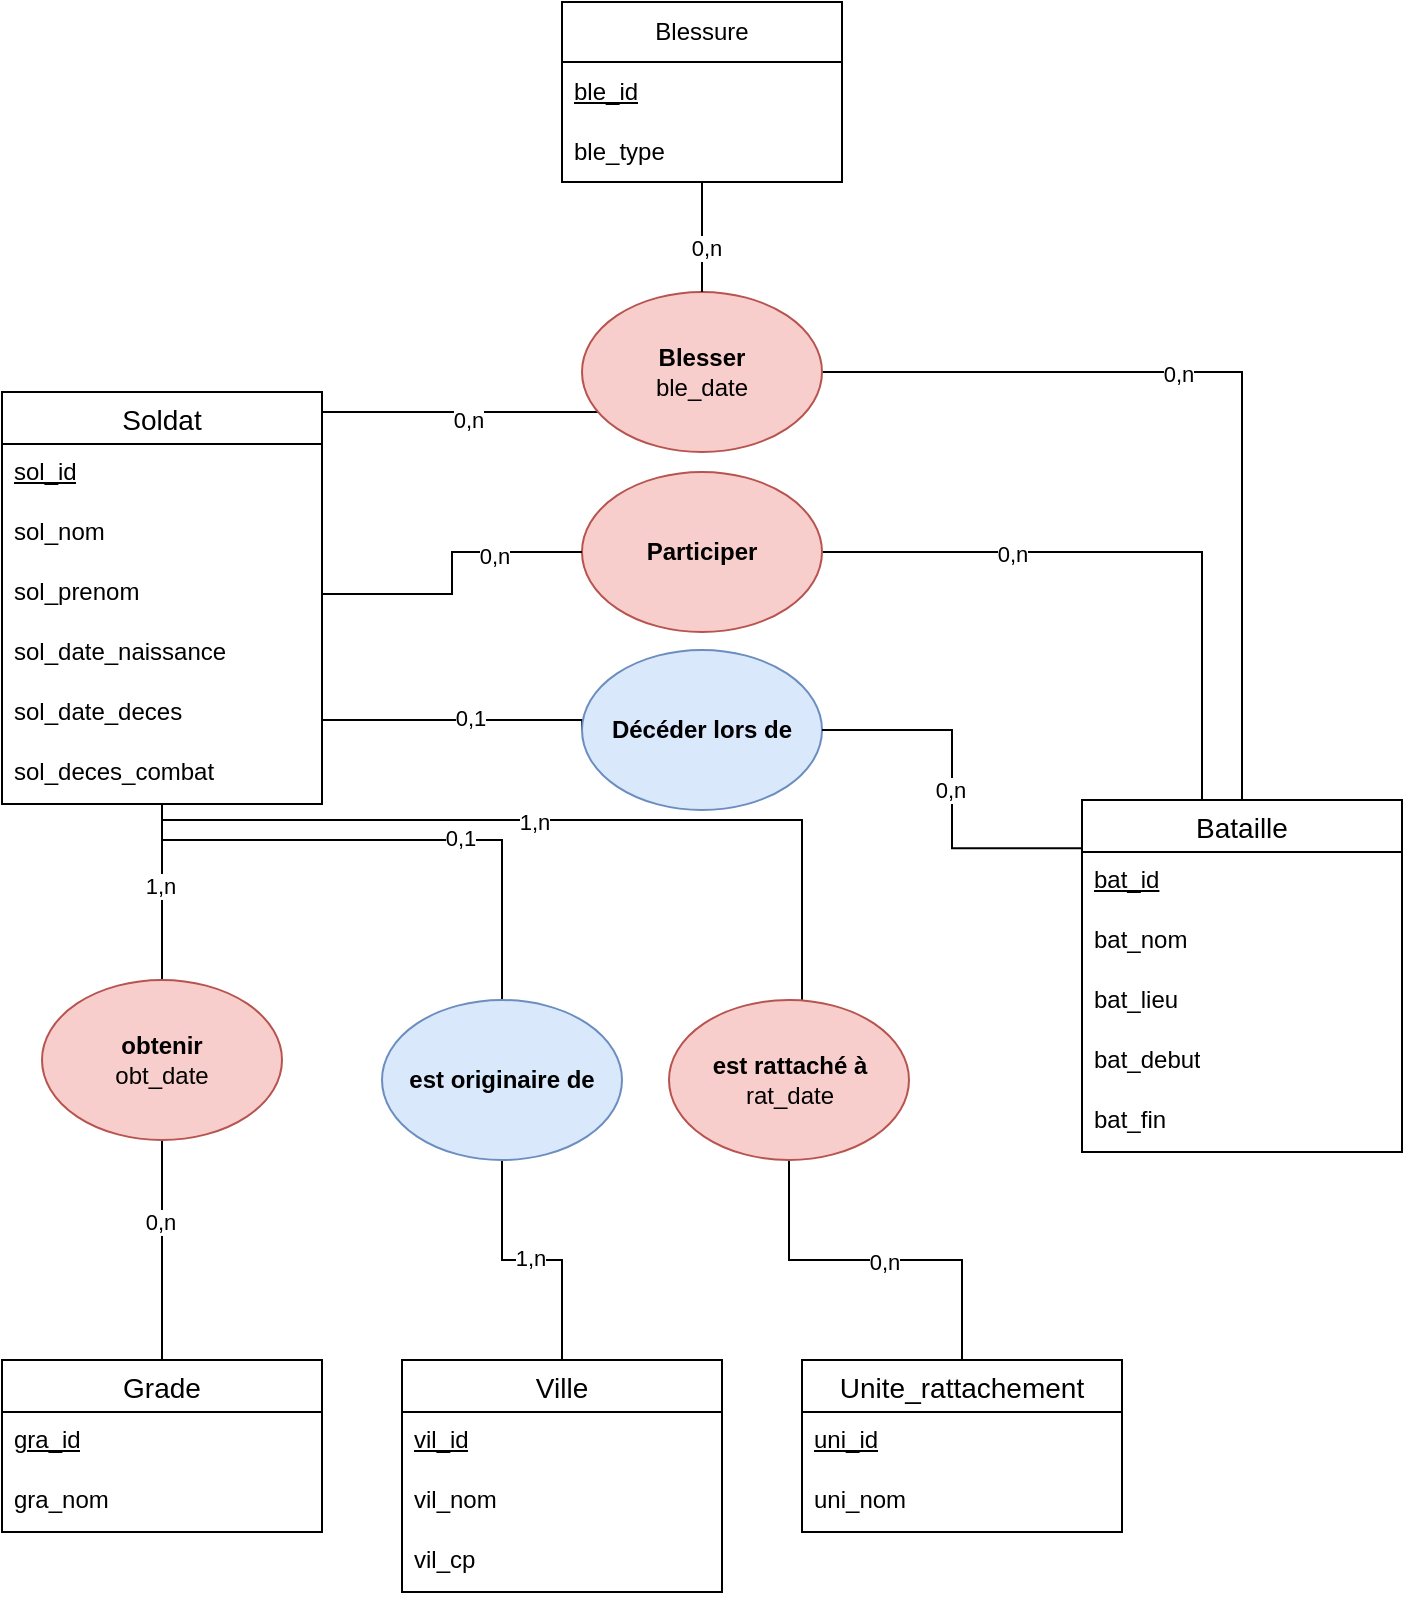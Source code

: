 <mxfile version="26.2.14">
  <diagram name="Page-1" id="186pkFL4CmVE_UwIFC07">
    <mxGraphModel dx="713" dy="1928" grid="1" gridSize="10" guides="1" tooltips="1" connect="1" arrows="1" fold="1" page="1" pageScale="1" pageWidth="827" pageHeight="1169" math="0" shadow="0">
      <root>
        <mxCell id="0" />
        <mxCell id="1" parent="0" />
        <mxCell id="O5UgsvlEtAjROx63nmzW-35" style="edgeStyle=orthogonalEdgeStyle;rounded=0;orthogonalLoop=1;jettySize=auto;html=1;entryX=0.5;entryY=0;entryDx=0;entryDy=0;endArrow=none;startFill=0;" edge="1" parent="1" source="O5UgsvlEtAjROx63nmzW-6" target="O5UgsvlEtAjROx63nmzW-34">
          <mxGeometry relative="1" as="geometry" />
        </mxCell>
        <mxCell id="O5UgsvlEtAjROx63nmzW-50" value="1,n" style="edgeLabel;html=1;align=center;verticalAlign=middle;resizable=0;points=[];" vertex="1" connectable="0" parent="O5UgsvlEtAjROx63nmzW-35">
          <mxGeometry x="-0.081" y="-1" relative="1" as="geometry">
            <mxPoint as="offset" />
          </mxGeometry>
        </mxCell>
        <mxCell id="O5UgsvlEtAjROx63nmzW-43" style="edgeStyle=orthogonalEdgeStyle;rounded=0;orthogonalLoop=1;jettySize=auto;html=1;endArrow=none;startFill=0;" edge="1" parent="1" source="O5UgsvlEtAjROx63nmzW-6" target="O5UgsvlEtAjROx63nmzW-42">
          <mxGeometry relative="1" as="geometry">
            <Array as="points">
              <mxPoint x="480" y="-626" />
            </Array>
          </mxGeometry>
        </mxCell>
        <mxCell id="O5UgsvlEtAjROx63nmzW-48" value="1,n" style="edgeLabel;html=1;align=center;verticalAlign=middle;resizable=0;points=[];" vertex="1" connectable="0" parent="O5UgsvlEtAjROx63nmzW-43">
          <mxGeometry x="-0.072" y="-1" relative="1" as="geometry">
            <mxPoint as="offset" />
          </mxGeometry>
        </mxCell>
        <mxCell id="O5UgsvlEtAjROx63nmzW-53" style="edgeStyle=orthogonalEdgeStyle;rounded=0;orthogonalLoop=1;jettySize=auto;html=1;endArrow=none;startFill=0;" edge="1" parent="1" source="O5UgsvlEtAjROx63nmzW-6" target="O5UgsvlEtAjROx63nmzW-45">
          <mxGeometry relative="1" as="geometry">
            <Array as="points">
              <mxPoint x="270" y="-830" />
              <mxPoint x="270" y="-830" />
            </Array>
          </mxGeometry>
        </mxCell>
        <mxCell id="O5UgsvlEtAjROx63nmzW-55" value="0,n" style="edgeLabel;html=1;align=center;verticalAlign=middle;resizable=0;points=[];" vertex="1" connectable="0" parent="O5UgsvlEtAjROx63nmzW-53">
          <mxGeometry x="0.052" y="-4" relative="1" as="geometry">
            <mxPoint as="offset" />
          </mxGeometry>
        </mxCell>
        <mxCell id="O5UgsvlEtAjROx63nmzW-58" style="edgeStyle=orthogonalEdgeStyle;rounded=0;orthogonalLoop=1;jettySize=auto;html=1;entryX=0.5;entryY=0;entryDx=0;entryDy=0;endArrow=none;startFill=0;" edge="1" parent="1" source="O5UgsvlEtAjROx63nmzW-6" target="O5UgsvlEtAjROx63nmzW-57">
          <mxGeometry relative="1" as="geometry">
            <Array as="points">
              <mxPoint x="330" y="-616" />
            </Array>
          </mxGeometry>
        </mxCell>
        <mxCell id="O5UgsvlEtAjROx63nmzW-60" value="0,1" style="edgeLabel;html=1;align=center;verticalAlign=middle;resizable=0;points=[];" vertex="1" connectable="0" parent="O5UgsvlEtAjROx63nmzW-58">
          <mxGeometry x="0.271" y="1" relative="1" as="geometry">
            <mxPoint x="-4" as="offset" />
          </mxGeometry>
        </mxCell>
        <mxCell id="O5UgsvlEtAjROx63nmzW-63" style="edgeStyle=orthogonalEdgeStyle;rounded=0;orthogonalLoop=1;jettySize=auto;html=1;entryX=0;entryY=0.5;entryDx=0;entryDy=0;endArrow=none;startFill=0;" edge="1" parent="1" source="O5UgsvlEtAjROx63nmzW-6" target="O5UgsvlEtAjROx63nmzW-30">
          <mxGeometry relative="1" as="geometry">
            <Array as="points">
              <mxPoint x="280" y="-676" />
              <mxPoint x="280" y="-676" />
            </Array>
          </mxGeometry>
        </mxCell>
        <mxCell id="O5UgsvlEtAjROx63nmzW-79" value="0,1" style="edgeLabel;html=1;align=center;verticalAlign=middle;resizable=0;points=[];" vertex="1" connectable="0" parent="O5UgsvlEtAjROx63nmzW-63">
          <mxGeometry x="0.092" y="1" relative="1" as="geometry">
            <mxPoint as="offset" />
          </mxGeometry>
        </mxCell>
        <mxCell id="O5UgsvlEtAjROx63nmzW-6" value="Soldat" style="swimlane;fontStyle=0;childLayout=stackLayout;horizontal=1;startSize=26;horizontalStack=0;resizeParent=1;resizeParentMax=0;resizeLast=0;collapsible=1;marginBottom=0;align=center;fontSize=14;" vertex="1" parent="1">
          <mxGeometry x="80" y="-840" width="160" height="206" as="geometry" />
        </mxCell>
        <mxCell id="O5UgsvlEtAjROx63nmzW-7" value="&lt;u&gt;sol_id&lt;/u&gt;" style="text;strokeColor=none;fillColor=none;spacingLeft=4;spacingRight=4;overflow=hidden;rotatable=0;points=[[0,0.5],[1,0.5]];portConstraint=eastwest;fontSize=12;whiteSpace=wrap;html=1;" vertex="1" parent="O5UgsvlEtAjROx63nmzW-6">
          <mxGeometry y="26" width="160" height="30" as="geometry" />
        </mxCell>
        <mxCell id="O5UgsvlEtAjROx63nmzW-8" value="sol_nom" style="text;strokeColor=none;fillColor=none;spacingLeft=4;spacingRight=4;overflow=hidden;rotatable=0;points=[[0,0.5],[1,0.5]];portConstraint=eastwest;fontSize=12;whiteSpace=wrap;html=1;" vertex="1" parent="O5UgsvlEtAjROx63nmzW-6">
          <mxGeometry y="56" width="160" height="30" as="geometry" />
        </mxCell>
        <mxCell id="O5UgsvlEtAjROx63nmzW-9" value="sol_prenom" style="text;strokeColor=none;fillColor=none;spacingLeft=4;spacingRight=4;overflow=hidden;rotatable=0;points=[[0,0.5],[1,0.5]];portConstraint=eastwest;fontSize=12;whiteSpace=wrap;html=1;" vertex="1" parent="O5UgsvlEtAjROx63nmzW-6">
          <mxGeometry y="86" width="160" height="30" as="geometry" />
        </mxCell>
        <mxCell id="O5UgsvlEtAjROx63nmzW-33" value="sol_date_naissance" style="text;strokeColor=none;fillColor=none;spacingLeft=4;spacingRight=4;overflow=hidden;rotatable=0;points=[[0,0.5],[1,0.5]];portConstraint=eastwest;fontSize=12;whiteSpace=wrap;html=1;" vertex="1" parent="O5UgsvlEtAjROx63nmzW-6">
          <mxGeometry y="116" width="160" height="30" as="geometry" />
        </mxCell>
        <mxCell id="O5UgsvlEtAjROx63nmzW-62" value="sol_date_deces" style="text;strokeColor=none;fillColor=none;spacingLeft=4;spacingRight=4;overflow=hidden;rotatable=0;points=[[0,0.5],[1,0.5]];portConstraint=eastwest;fontSize=12;whiteSpace=wrap;html=1;" vertex="1" parent="O5UgsvlEtAjROx63nmzW-6">
          <mxGeometry y="146" width="160" height="30" as="geometry" />
        </mxCell>
        <mxCell id="tZ-rVMAQxnx_yZL_Bf3L-1" value="sol_deces_combat" style="text;strokeColor=none;fillColor=none;spacingLeft=4;spacingRight=4;overflow=hidden;rotatable=0;points=[[0,0.5],[1,0.5]];portConstraint=eastwest;fontSize=12;whiteSpace=wrap;html=1;" vertex="1" parent="O5UgsvlEtAjROx63nmzW-6">
          <mxGeometry y="176" width="160" height="30" as="geometry" />
        </mxCell>
        <mxCell id="O5UgsvlEtAjROx63nmzW-10" value="Bataille" style="swimlane;fontStyle=0;childLayout=stackLayout;horizontal=1;startSize=26;horizontalStack=0;resizeParent=1;resizeParentMax=0;resizeLast=0;collapsible=1;marginBottom=0;align=center;fontSize=14;" vertex="1" parent="1">
          <mxGeometry x="620" y="-636" width="160" height="176" as="geometry" />
        </mxCell>
        <mxCell id="O5UgsvlEtAjROx63nmzW-80" value="&lt;u&gt;bat_id&lt;/u&gt;" style="text;strokeColor=none;fillColor=none;spacingLeft=4;spacingRight=4;overflow=hidden;rotatable=0;points=[[0,0.5],[1,0.5]];portConstraint=eastwest;fontSize=12;whiteSpace=wrap;html=1;" vertex="1" parent="O5UgsvlEtAjROx63nmzW-10">
          <mxGeometry y="26" width="160" height="30" as="geometry" />
        </mxCell>
        <mxCell id="O5UgsvlEtAjROx63nmzW-11" value="bat_nom" style="text;strokeColor=none;fillColor=none;spacingLeft=4;spacingRight=4;overflow=hidden;rotatable=0;points=[[0,0.5],[1,0.5]];portConstraint=eastwest;fontSize=12;whiteSpace=wrap;html=1;" vertex="1" parent="O5UgsvlEtAjROx63nmzW-10">
          <mxGeometry y="56" width="160" height="30" as="geometry" />
        </mxCell>
        <mxCell id="O5UgsvlEtAjROx63nmzW-12" value="bat_lieu" style="text;strokeColor=none;fillColor=none;spacingLeft=4;spacingRight=4;overflow=hidden;rotatable=0;points=[[0,0.5],[1,0.5]];portConstraint=eastwest;fontSize=12;whiteSpace=wrap;html=1;" vertex="1" parent="O5UgsvlEtAjROx63nmzW-10">
          <mxGeometry y="86" width="160" height="30" as="geometry" />
        </mxCell>
        <mxCell id="O5UgsvlEtAjROx63nmzW-13" value="bat_debut" style="text;strokeColor=none;fillColor=none;spacingLeft=4;spacingRight=4;overflow=hidden;rotatable=0;points=[[0,0.5],[1,0.5]];portConstraint=eastwest;fontSize=12;whiteSpace=wrap;html=1;" vertex="1" parent="O5UgsvlEtAjROx63nmzW-10">
          <mxGeometry y="116" width="160" height="30" as="geometry" />
        </mxCell>
        <mxCell id="O5UgsvlEtAjROx63nmzW-19" value="bat_fin" style="text;strokeColor=none;fillColor=none;spacingLeft=4;spacingRight=4;overflow=hidden;rotatable=0;points=[[0,0.5],[1,0.5]];portConstraint=eastwest;fontSize=12;whiteSpace=wrap;html=1;" vertex="1" parent="O5UgsvlEtAjROx63nmzW-10">
          <mxGeometry y="146" width="160" height="30" as="geometry" />
        </mxCell>
        <mxCell id="O5UgsvlEtAjROx63nmzW-14" value="Ville" style="swimlane;fontStyle=0;childLayout=stackLayout;horizontal=1;startSize=26;horizontalStack=0;resizeParent=1;resizeParentMax=0;resizeLast=0;collapsible=1;marginBottom=0;align=center;fontSize=14;" vertex="1" parent="1">
          <mxGeometry x="280" y="-356" width="160" height="116" as="geometry" />
        </mxCell>
        <mxCell id="O5UgsvlEtAjROx63nmzW-15" value="&lt;u&gt;vil_id&lt;/u&gt;" style="text;strokeColor=none;fillColor=none;spacingLeft=4;spacingRight=4;overflow=hidden;rotatable=0;points=[[0,0.5],[1,0.5]];portConstraint=eastwest;fontSize=12;whiteSpace=wrap;html=1;" vertex="1" parent="O5UgsvlEtAjROx63nmzW-14">
          <mxGeometry y="26" width="160" height="30" as="geometry" />
        </mxCell>
        <mxCell id="O5UgsvlEtAjROx63nmzW-16" value="vil_nom" style="text;strokeColor=none;fillColor=none;spacingLeft=4;spacingRight=4;overflow=hidden;rotatable=0;points=[[0,0.5],[1,0.5]];portConstraint=eastwest;fontSize=12;whiteSpace=wrap;html=1;" vertex="1" parent="O5UgsvlEtAjROx63nmzW-14">
          <mxGeometry y="56" width="160" height="30" as="geometry" />
        </mxCell>
        <mxCell id="O5UgsvlEtAjROx63nmzW-17" value="vil_cp" style="text;strokeColor=none;fillColor=none;spacingLeft=4;spacingRight=4;overflow=hidden;rotatable=0;points=[[0,0.5],[1,0.5]];portConstraint=eastwest;fontSize=12;whiteSpace=wrap;html=1;" vertex="1" parent="O5UgsvlEtAjROx63nmzW-14">
          <mxGeometry y="86" width="160" height="30" as="geometry" />
        </mxCell>
        <mxCell id="O5UgsvlEtAjROx63nmzW-22" value="Grade" style="swimlane;fontStyle=0;childLayout=stackLayout;horizontal=1;startSize=26;horizontalStack=0;resizeParent=1;resizeParentMax=0;resizeLast=0;collapsible=1;marginBottom=0;align=center;fontSize=14;" vertex="1" parent="1">
          <mxGeometry x="80" y="-356" width="160" height="86" as="geometry" />
        </mxCell>
        <mxCell id="O5UgsvlEtAjROx63nmzW-23" value="&lt;u&gt;gra_id&lt;/u&gt;" style="text;strokeColor=none;fillColor=none;spacingLeft=4;spacingRight=4;overflow=hidden;rotatable=0;points=[[0,0.5],[1,0.5]];portConstraint=eastwest;fontSize=12;whiteSpace=wrap;html=1;" vertex="1" parent="O5UgsvlEtAjROx63nmzW-22">
          <mxGeometry y="26" width="160" height="30" as="geometry" />
        </mxCell>
        <mxCell id="O5UgsvlEtAjROx63nmzW-24" value="gra_nom" style="text;strokeColor=none;fillColor=none;spacingLeft=4;spacingRight=4;overflow=hidden;rotatable=0;points=[[0,0.5],[1,0.5]];portConstraint=eastwest;fontSize=12;whiteSpace=wrap;html=1;" vertex="1" parent="O5UgsvlEtAjROx63nmzW-22">
          <mxGeometry y="56" width="160" height="30" as="geometry" />
        </mxCell>
        <mxCell id="O5UgsvlEtAjROx63nmzW-26" value="Unite_rattachement" style="swimlane;fontStyle=0;childLayout=stackLayout;horizontal=1;startSize=26;horizontalStack=0;resizeParent=1;resizeParentMax=0;resizeLast=0;collapsible=1;marginBottom=0;align=center;fontSize=14;" vertex="1" parent="1">
          <mxGeometry x="480" y="-356" width="160" height="86" as="geometry" />
        </mxCell>
        <mxCell id="O5UgsvlEtAjROx63nmzW-27" value="&lt;u&gt;uni_id&lt;/u&gt;" style="text;strokeColor=none;fillColor=none;spacingLeft=4;spacingRight=4;overflow=hidden;rotatable=0;points=[[0,0.5],[1,0.5]];portConstraint=eastwest;fontSize=12;whiteSpace=wrap;html=1;" vertex="1" parent="O5UgsvlEtAjROx63nmzW-26">
          <mxGeometry y="26" width="160" height="30" as="geometry" />
        </mxCell>
        <mxCell id="O5UgsvlEtAjROx63nmzW-28" value="uni_nom" style="text;strokeColor=none;fillColor=none;spacingLeft=4;spacingRight=4;overflow=hidden;rotatable=0;points=[[0,0.5],[1,0.5]];portConstraint=eastwest;fontSize=12;whiteSpace=wrap;html=1;" vertex="1" parent="O5UgsvlEtAjROx63nmzW-26">
          <mxGeometry y="56" width="160" height="30" as="geometry" />
        </mxCell>
        <mxCell id="O5UgsvlEtAjROx63nmzW-30" value="&lt;b&gt;Décéder lors de&lt;/b&gt;" style="ellipse;whiteSpace=wrap;html=1;fillColor=#dae8fc;strokeColor=#6c8ebf;" vertex="1" parent="1">
          <mxGeometry x="370" y="-711" width="120" height="80" as="geometry" />
        </mxCell>
        <mxCell id="O5UgsvlEtAjROx63nmzW-32" style="edgeStyle=orthogonalEdgeStyle;rounded=0;orthogonalLoop=1;jettySize=auto;html=1;entryX=0;entryY=0.137;entryDx=0;entryDy=0;entryPerimeter=0;endArrow=none;startFill=0;" edge="1" parent="1" source="O5UgsvlEtAjROx63nmzW-30" target="O5UgsvlEtAjROx63nmzW-10">
          <mxGeometry relative="1" as="geometry" />
        </mxCell>
        <mxCell id="O5UgsvlEtAjROx63nmzW-47" value="0,n" style="edgeLabel;html=1;align=center;verticalAlign=middle;resizable=0;points=[];" vertex="1" connectable="0" parent="O5UgsvlEtAjROx63nmzW-32">
          <mxGeometry y="-1" relative="1" as="geometry">
            <mxPoint as="offset" />
          </mxGeometry>
        </mxCell>
        <mxCell id="O5UgsvlEtAjROx63nmzW-36" style="edgeStyle=orthogonalEdgeStyle;rounded=0;orthogonalLoop=1;jettySize=auto;html=1;entryX=0.5;entryY=0;entryDx=0;entryDy=0;endArrow=none;startFill=0;" edge="1" parent="1" source="O5UgsvlEtAjROx63nmzW-34" target="O5UgsvlEtAjROx63nmzW-22">
          <mxGeometry relative="1" as="geometry" />
        </mxCell>
        <mxCell id="O5UgsvlEtAjROx63nmzW-51" value="0,n" style="edgeLabel;html=1;align=center;verticalAlign=middle;resizable=0;points=[];" vertex="1" connectable="0" parent="O5UgsvlEtAjROx63nmzW-36">
          <mxGeometry x="-0.267" y="-1" relative="1" as="geometry">
            <mxPoint as="offset" />
          </mxGeometry>
        </mxCell>
        <mxCell id="O5UgsvlEtAjROx63nmzW-34" value="&lt;b&gt;obtenir&lt;/b&gt;&lt;div&gt;obt_date&lt;/div&gt;" style="ellipse;whiteSpace=wrap;html=1;fillColor=#f8cecc;strokeColor=#b85450;" vertex="1" parent="1">
          <mxGeometry x="100" y="-546" width="120" height="80" as="geometry" />
        </mxCell>
        <mxCell id="O5UgsvlEtAjROx63nmzW-44" style="edgeStyle=orthogonalEdgeStyle;rounded=0;orthogonalLoop=1;jettySize=auto;html=1;entryX=0.5;entryY=0;entryDx=0;entryDy=0;endArrow=none;startFill=0;" edge="1" parent="1" source="O5UgsvlEtAjROx63nmzW-42" target="O5UgsvlEtAjROx63nmzW-26">
          <mxGeometry relative="1" as="geometry" />
        </mxCell>
        <mxCell id="O5UgsvlEtAjROx63nmzW-49" value="0,n" style="edgeLabel;html=1;align=center;verticalAlign=middle;resizable=0;points=[];" vertex="1" connectable="0" parent="O5UgsvlEtAjROx63nmzW-44">
          <mxGeometry x="0.046" y="-1" relative="1" as="geometry">
            <mxPoint as="offset" />
          </mxGeometry>
        </mxCell>
        <mxCell id="O5UgsvlEtAjROx63nmzW-42" value="&lt;b&gt;est rattaché à&lt;/b&gt;&lt;div&gt;rat_date&lt;/div&gt;" style="ellipse;whiteSpace=wrap;html=1;fillColor=#f8cecc;strokeColor=#b85450;" vertex="1" parent="1">
          <mxGeometry x="413.5" y="-536" width="120" height="80" as="geometry" />
        </mxCell>
        <mxCell id="O5UgsvlEtAjROx63nmzW-54" style="edgeStyle=orthogonalEdgeStyle;rounded=0;orthogonalLoop=1;jettySize=auto;html=1;entryX=0.5;entryY=0;entryDx=0;entryDy=0;endArrow=none;startFill=0;" edge="1" parent="1" source="O5UgsvlEtAjROx63nmzW-45" target="O5UgsvlEtAjROx63nmzW-10">
          <mxGeometry relative="1" as="geometry" />
        </mxCell>
        <mxCell id="O5UgsvlEtAjROx63nmzW-56" value="0,n" style="edgeLabel;html=1;align=center;verticalAlign=middle;resizable=0;points=[];" vertex="1" connectable="0" parent="O5UgsvlEtAjROx63nmzW-54">
          <mxGeometry x="-0.161" y="-1" relative="1" as="geometry">
            <mxPoint as="offset" />
          </mxGeometry>
        </mxCell>
        <mxCell id="O5UgsvlEtAjROx63nmzW-45" value="&lt;b&gt;Blesser&lt;/b&gt;&lt;div&gt;&lt;span style=&quot;background-color: transparent; color: light-dark(rgb(0, 0, 0), rgb(255, 255, 255));&quot;&gt;ble_date&lt;/span&gt;&lt;/div&gt;" style="ellipse;whiteSpace=wrap;html=1;fillColor=#f8cecc;strokeColor=#b85450;" vertex="1" parent="1">
          <mxGeometry x="370" y="-890" width="120" height="80" as="geometry" />
        </mxCell>
        <mxCell id="O5UgsvlEtAjROx63nmzW-59" style="edgeStyle=orthogonalEdgeStyle;rounded=0;orthogonalLoop=1;jettySize=auto;html=1;entryX=0.5;entryY=0;entryDx=0;entryDy=0;endArrow=none;startFill=0;" edge="1" parent="1" source="O5UgsvlEtAjROx63nmzW-57" target="O5UgsvlEtAjROx63nmzW-14">
          <mxGeometry relative="1" as="geometry" />
        </mxCell>
        <mxCell id="O5UgsvlEtAjROx63nmzW-61" value="1,n" style="edgeLabel;html=1;align=center;verticalAlign=middle;resizable=0;points=[];" vertex="1" connectable="0" parent="O5UgsvlEtAjROx63nmzW-59">
          <mxGeometry x="-0.015" y="1" relative="1" as="geometry">
            <mxPoint as="offset" />
          </mxGeometry>
        </mxCell>
        <mxCell id="O5UgsvlEtAjROx63nmzW-57" value="&lt;b&gt;est originaire de&lt;/b&gt;" style="ellipse;whiteSpace=wrap;html=1;fillColor=#dae8fc;strokeColor=#6c8ebf;" vertex="1" parent="1">
          <mxGeometry x="270" y="-536" width="120" height="80" as="geometry" />
        </mxCell>
        <mxCell id="O5UgsvlEtAjROx63nmzW-77" style="edgeStyle=orthogonalEdgeStyle;rounded=0;orthogonalLoop=1;jettySize=auto;html=1;entryX=0.5;entryY=0;entryDx=0;entryDy=0;endArrow=none;startFill=0;" edge="1" parent="1" source="O5UgsvlEtAjROx63nmzW-64" target="O5UgsvlEtAjROx63nmzW-45">
          <mxGeometry relative="1" as="geometry">
            <mxPoint x="430" y="-906" as="targetPoint" />
          </mxGeometry>
        </mxCell>
        <mxCell id="O5UgsvlEtAjROx63nmzW-78" value="0,n" style="edgeLabel;html=1;align=center;verticalAlign=middle;resizable=0;points=[];" vertex="1" connectable="0" parent="O5UgsvlEtAjROx63nmzW-77">
          <mxGeometry x="0.183" y="2" relative="1" as="geometry">
            <mxPoint as="offset" />
          </mxGeometry>
        </mxCell>
        <mxCell id="O5UgsvlEtAjROx63nmzW-64" value="Blessure" style="swimlane;fontStyle=0;childLayout=stackLayout;horizontal=1;startSize=30;horizontalStack=0;resizeParent=1;resizeParentMax=0;resizeLast=0;collapsible=1;marginBottom=0;whiteSpace=wrap;html=1;" vertex="1" parent="1">
          <mxGeometry x="360" y="-1035" width="140" height="90" as="geometry" />
        </mxCell>
        <mxCell id="O5UgsvlEtAjROx63nmzW-65" value="&lt;u&gt;ble_id&lt;/u&gt;" style="text;strokeColor=none;fillColor=none;align=left;verticalAlign=middle;spacingLeft=4;spacingRight=4;overflow=hidden;points=[[0,0.5],[1,0.5]];portConstraint=eastwest;rotatable=0;whiteSpace=wrap;html=1;" vertex="1" parent="O5UgsvlEtAjROx63nmzW-64">
          <mxGeometry y="30" width="140" height="30" as="geometry" />
        </mxCell>
        <mxCell id="O5UgsvlEtAjROx63nmzW-66" value="ble_type" style="text;strokeColor=none;fillColor=none;align=left;verticalAlign=middle;spacingLeft=4;spacingRight=4;overflow=hidden;points=[[0,0.5],[1,0.5]];portConstraint=eastwest;rotatable=0;whiteSpace=wrap;html=1;" vertex="1" parent="O5UgsvlEtAjROx63nmzW-64">
          <mxGeometry y="60" width="140" height="30" as="geometry" />
        </mxCell>
        <mxCell id="tZ-rVMAQxnx_yZL_Bf3L-4" style="edgeStyle=orthogonalEdgeStyle;rounded=0;orthogonalLoop=1;jettySize=auto;html=1;entryX=0.5;entryY=0;entryDx=0;entryDy=0;endArrow=none;startFill=0;" edge="1" parent="1" source="tZ-rVMAQxnx_yZL_Bf3L-2" target="O5UgsvlEtAjROx63nmzW-10">
          <mxGeometry relative="1" as="geometry">
            <Array as="points">
              <mxPoint x="680" y="-760" />
              <mxPoint x="680" y="-636" />
            </Array>
          </mxGeometry>
        </mxCell>
        <mxCell id="tZ-rVMAQxnx_yZL_Bf3L-6" value="0,n" style="edgeLabel;html=1;align=center;verticalAlign=middle;resizable=0;points=[];" vertex="1" connectable="0" parent="tZ-rVMAQxnx_yZL_Bf3L-4">
          <mxGeometry x="-0.431" y="-1" relative="1" as="geometry">
            <mxPoint as="offset" />
          </mxGeometry>
        </mxCell>
        <mxCell id="tZ-rVMAQxnx_yZL_Bf3L-2" value="&lt;b&gt;Participer&lt;/b&gt;" style="ellipse;whiteSpace=wrap;html=1;fillColor=#f8cecc;strokeColor=#b85450;" vertex="1" parent="1">
          <mxGeometry x="370" y="-800" width="120" height="80" as="geometry" />
        </mxCell>
        <mxCell id="tZ-rVMAQxnx_yZL_Bf3L-3" style="edgeStyle=orthogonalEdgeStyle;rounded=0;orthogonalLoop=1;jettySize=auto;html=1;entryX=0;entryY=0.5;entryDx=0;entryDy=0;endArrow=none;startFill=0;" edge="1" parent="1" source="O5UgsvlEtAjROx63nmzW-9" target="tZ-rVMAQxnx_yZL_Bf3L-2">
          <mxGeometry relative="1" as="geometry" />
        </mxCell>
        <mxCell id="tZ-rVMAQxnx_yZL_Bf3L-5" value="0,n" style="edgeLabel;html=1;align=center;verticalAlign=middle;resizable=0;points=[];" vertex="1" connectable="0" parent="tZ-rVMAQxnx_yZL_Bf3L-3">
          <mxGeometry x="0.417" y="-2" relative="1" as="geometry">
            <mxPoint as="offset" />
          </mxGeometry>
        </mxCell>
      </root>
    </mxGraphModel>
  </diagram>
</mxfile>
